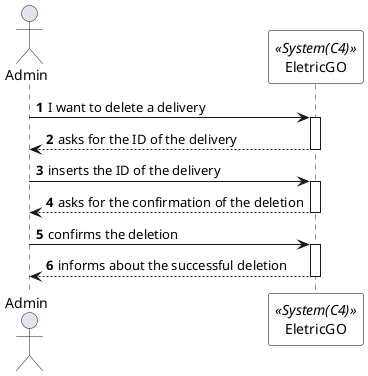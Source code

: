 @startuml deleteDeliverySSD
autonumber

skinparam sequence {
ParticipantBorderColor black
ParticipantBackgroundColor white
}

actor Admin as admin
participant EletricGO as system <<System(C4)>>


admin -> system: I want to delete a delivery
activate system

system --> admin: asks for the ID of the delivery
deactivate system

admin -> system: inserts the ID of the delivery
activate system

system --> admin: asks for the confirmation of the deletion
deactivate system

admin -> system: confirms the deletion
activate system

system --> admin: informs about the successful deletion


deactivate system
deactivate admin

@enduml